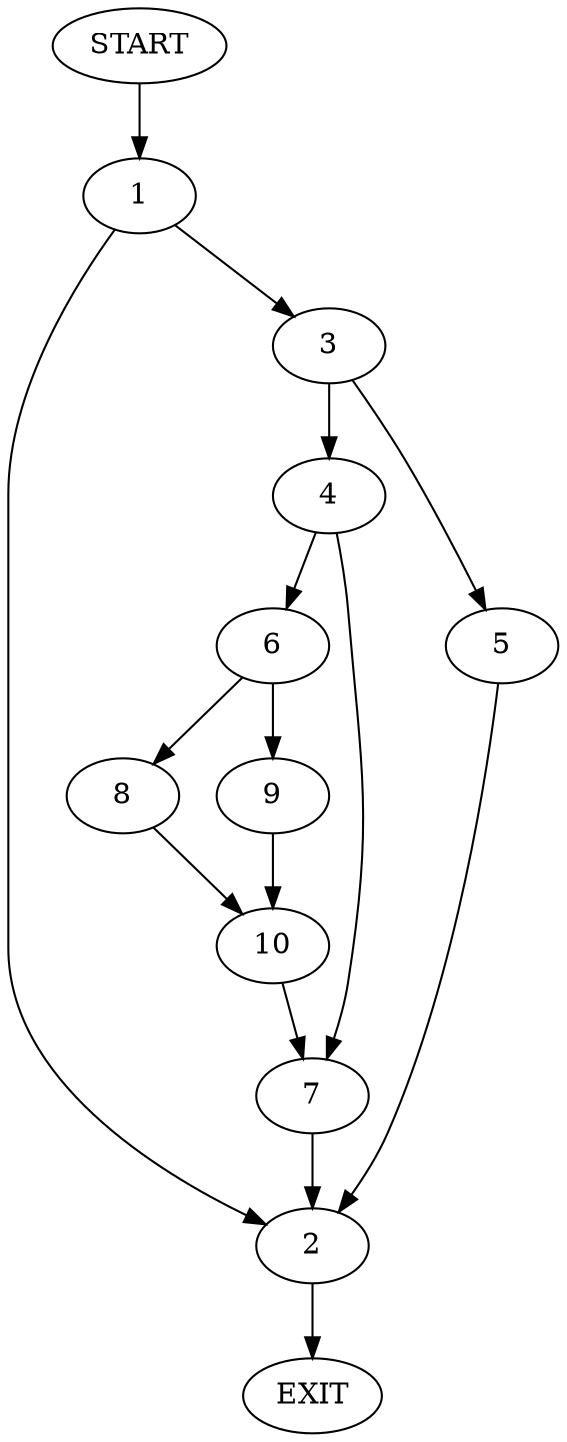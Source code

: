 digraph {
0 [label="START"]
11 [label="EXIT"]
0 -> 1
1 -> 2
1 -> 3
3 -> 4
3 -> 5
2 -> 11
5 -> 2
4 -> 6
4 -> 7
6 -> 8
6 -> 9
7 -> 2
8 -> 10
9 -> 10
10 -> 7
}
